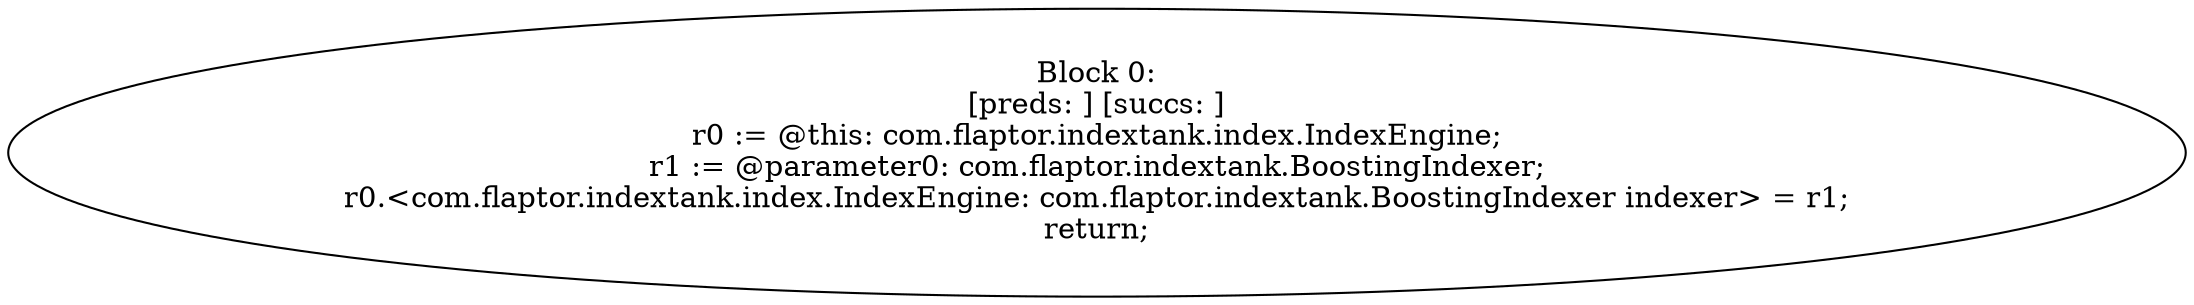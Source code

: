 digraph "unitGraph" {
    "Block 0:
[preds: ] [succs: ]
r0 := @this: com.flaptor.indextank.index.IndexEngine;
r1 := @parameter0: com.flaptor.indextank.BoostingIndexer;
r0.<com.flaptor.indextank.index.IndexEngine: com.flaptor.indextank.BoostingIndexer indexer> = r1;
return;
"
}
